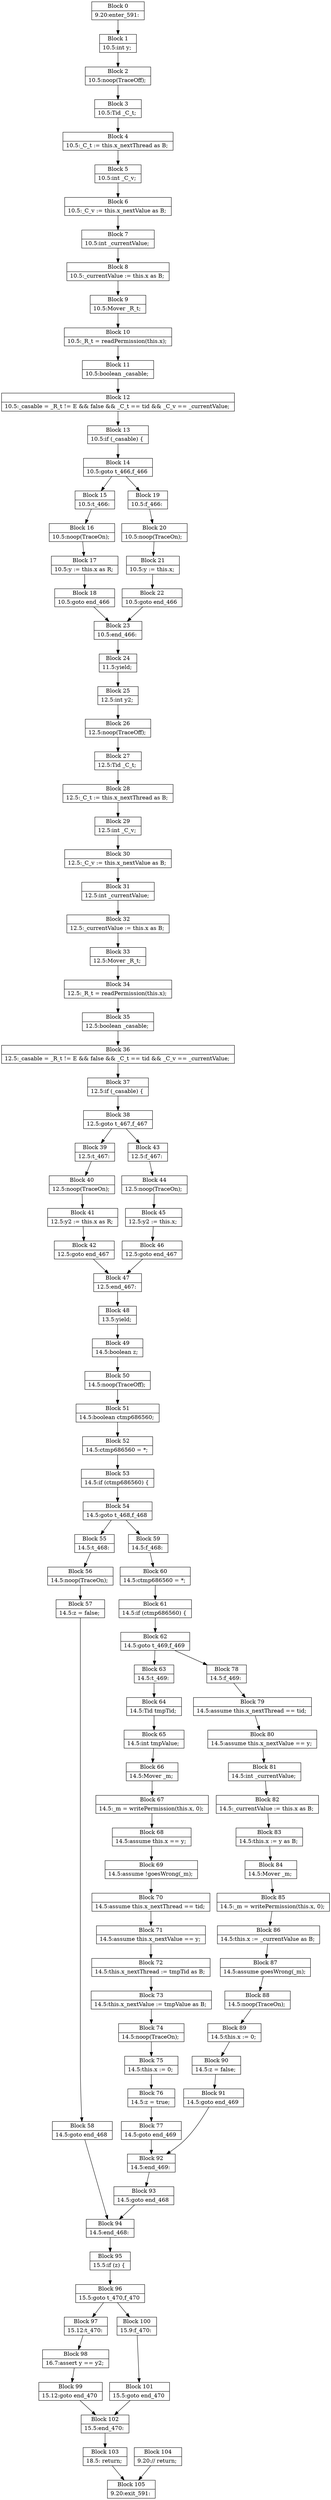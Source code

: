 digraph G {
   node [shape=record];
B0[label="{Block 0|9.20:enter_591: \n}"];
B1[label="{Block 1|10.5:int y; \n}"];
B2[label="{Block 2|10.5:noop(TraceOff); \n}"];
B3[label="{Block 3|10.5:Tid _C_t; \n}"];
B4[label="{Block 4|10.5:_C_t := this.x_nextThread  as B; \n}"];
B5[label="{Block 5|10.5:int _C_v; \n}"];
B6[label="{Block 6|10.5:_C_v := this.x_nextValue  as B; \n}"];
B7[label="{Block 7|10.5:int _currentValue; \n}"];
B8[label="{Block 8|10.5:_currentValue := this.x  as B; \n}"];
B9[label="{Block 9|10.5:Mover _R_t; \n}"];
B10[label="{Block 10|10.5:_R_t = readPermission(this.x); \n}"];
B11[label="{Block 11|10.5:boolean _casable; \n}"];
B12[label="{Block 12|10.5:_casable = _R_t != E && false && _C_t == tid && _C_v == _currentValue; \n}"];
B13[label="{Block 13|10.5:if (_casable) \{ \n}"];
B14[label="{Block 14|10.5:goto t_466,f_466 \n}"];
B15[label="{Block 15|10.5:t_466: \n}"];
B16[label="{Block 16|10.5:noop(TraceOn); \n}"];
B17[label="{Block 17|10.5:y := this.x  as R; \n}"];
B18[label="{Block 18|10.5:goto end_466 \n}"];
B19[label="{Block 19|10.5:f_466: \n}"];
B20[label="{Block 20|10.5:noop(TraceOn); \n}"];
B21[label="{Block 21|10.5:y := this.x; \n}"];
B22[label="{Block 22|10.5:goto end_466 \n}"];
B23[label="{Block 23|10.5:end_466: \n}"];
B24[label="{Block 24|11.5:yield; \n}"];
B25[label="{Block 25|12.5:int y2; \n}"];
B26[label="{Block 26|12.5:noop(TraceOff); \n}"];
B27[label="{Block 27|12.5:Tid _C_t; \n}"];
B28[label="{Block 28|12.5:_C_t := this.x_nextThread  as B; \n}"];
B29[label="{Block 29|12.5:int _C_v; \n}"];
B30[label="{Block 30|12.5:_C_v := this.x_nextValue  as B; \n}"];
B31[label="{Block 31|12.5:int _currentValue; \n}"];
B32[label="{Block 32|12.5:_currentValue := this.x  as B; \n}"];
B33[label="{Block 33|12.5:Mover _R_t; \n}"];
B34[label="{Block 34|12.5:_R_t = readPermission(this.x); \n}"];
B35[label="{Block 35|12.5:boolean _casable; \n}"];
B36[label="{Block 36|12.5:_casable = _R_t != E && false && _C_t == tid && _C_v == _currentValue; \n}"];
B37[label="{Block 37|12.5:if (_casable) \{ \n}"];
B38[label="{Block 38|12.5:goto t_467,f_467 \n}"];
B39[label="{Block 39|12.5:t_467: \n}"];
B40[label="{Block 40|12.5:noop(TraceOn); \n}"];
B41[label="{Block 41|12.5:y2 := this.x  as R; \n}"];
B42[label="{Block 42|12.5:goto end_467 \n}"];
B43[label="{Block 43|12.5:f_467: \n}"];
B44[label="{Block 44|12.5:noop(TraceOn); \n}"];
B45[label="{Block 45|12.5:y2 := this.x; \n}"];
B46[label="{Block 46|12.5:goto end_467 \n}"];
B47[label="{Block 47|12.5:end_467: \n}"];
B48[label="{Block 48|13.5:yield; \n}"];
B49[label="{Block 49|14.5:boolean z; \n}"];
B50[label="{Block 50|14.5:noop(TraceOff); \n}"];
B51[label="{Block 51|14.5:boolean ctmp686560; \n}"];
B52[label="{Block 52|14.5:ctmp686560 = *; \n}"];
B53[label="{Block 53|14.5:if (ctmp686560) \{ \n}"];
B54[label="{Block 54|14.5:goto t_468,f_468 \n}"];
B55[label="{Block 55|14.5:t_468: \n}"];
B56[label="{Block 56|14.5:noop(TraceOn); \n}"];
B57[label="{Block 57|14.5:z = false; \n}"];
B58[label="{Block 58|14.5:goto end_468 \n}"];
B59[label="{Block 59|14.5:f_468: \n}"];
B60[label="{Block 60|14.5:ctmp686560 = *; \n}"];
B61[label="{Block 61|14.5:if (ctmp686560) \{ \n}"];
B62[label="{Block 62|14.5:goto t_469,f_469 \n}"];
B63[label="{Block 63|14.5:t_469: \n}"];
B64[label="{Block 64|14.5:Tid tmpTid; \n}"];
B65[label="{Block 65|14.5:int tmpValue; \n}"];
B66[label="{Block 66|14.5:Mover _m; \n}"];
B67[label="{Block 67|14.5:_m = writePermission(this.x, 0); \n}"];
B68[label="{Block 68|14.5:assume this.x == y; \n}"];
B69[label="{Block 69|14.5:assume !goesWrong(_m); \n}"];
B70[label="{Block 70|14.5:assume this.x_nextThread == tid; \n}"];
B71[label="{Block 71|14.5:assume this.x_nextValue == y; \n}"];
B72[label="{Block 72|14.5:this.x_nextThread := tmpTid as B; \n}"];
B73[label="{Block 73|14.5:this.x_nextValue := tmpValue as B; \n}"];
B74[label="{Block 74|14.5:noop(TraceOn); \n}"];
B75[label="{Block 75|14.5:this.x := 0; \n}"];
B76[label="{Block 76|14.5:z = true; \n}"];
B77[label="{Block 77|14.5:goto end_469 \n}"];
B78[label="{Block 78|14.5:f_469: \n}"];
B79[label="{Block 79|14.5:assume this.x_nextThread == tid; \n}"];
B80[label="{Block 80|14.5:assume this.x_nextValue == y; \n}"];
B81[label="{Block 81|14.5:int _currentValue; \n}"];
B82[label="{Block 82|14.5:_currentValue := this.x  as B; \n}"];
B83[label="{Block 83|14.5:this.x := y as B; \n}"];
B84[label="{Block 84|14.5:Mover _m; \n}"];
B85[label="{Block 85|14.5:_m = writePermission(this.x, 0); \n}"];
B86[label="{Block 86|14.5:this.x := _currentValue as B; \n}"];
B87[label="{Block 87|14.5:assume goesWrong(_m); \n}"];
B88[label="{Block 88|14.5:noop(TraceOn); \n}"];
B89[label="{Block 89|14.5:this.x := 0; \n}"];
B90[label="{Block 90|14.5:z = false; \n}"];
B91[label="{Block 91|14.5:goto end_469 \n}"];
B92[label="{Block 92|14.5:end_469: \n}"];
B93[label="{Block 93|14.5:goto end_468 \n}"];
B94[label="{Block 94|14.5:end_468: \n}"];
B95[label="{Block 95|15.5:if (z) \{ \n}"];
B96[label="{Block 96|15.5:goto t_470,f_470 \n}"];
B97[label="{Block 97|15.12:t_470: \n}"];
B98[label="{Block 98|16.7:assert y == y2; \n}"];
B99[label="{Block 99|15.12:goto end_470 \n}"];
B100[label="{Block 100|15.9:f_470: \n}"];
B101[label="{Block 101|15.5:goto end_470 \n}"];
B102[label="{Block 102|15.5:end_470: \n}"];
B103[label="{Block 103|18.5: return; \n}"];
B104[label="{Block 104|9.20:// return; \n}"];
B105[label="{Block 105|9.20:exit_591: \n}"];
B0 -> B1;
B1 -> B2;
B2 -> B3;
B3 -> B4;
B4 -> B5;
B5 -> B6;
B6 -> B7;
B7 -> B8;
B8 -> B9;
B9 -> B10;
B10 -> B11;
B11 -> B12;
B12 -> B13;
B13 -> B14;
B14 -> B19;
B14 -> B15;
B15 -> B16;
B16 -> B17;
B17 -> B18;
B18 -> B23;
B19 -> B20;
B20 -> B21;
B21 -> B22;
B22 -> B23;
B23 -> B24;
B24 -> B25;
B25 -> B26;
B26 -> B27;
B27 -> B28;
B28 -> B29;
B29 -> B30;
B30 -> B31;
B31 -> B32;
B32 -> B33;
B33 -> B34;
B34 -> B35;
B35 -> B36;
B36 -> B37;
B37 -> B38;
B38 -> B39;
B38 -> B43;
B39 -> B40;
B40 -> B41;
B41 -> B42;
B42 -> B47;
B43 -> B44;
B44 -> B45;
B45 -> B46;
B46 -> B47;
B47 -> B48;
B48 -> B49;
B49 -> B50;
B50 -> B51;
B51 -> B52;
B52 -> B53;
B53 -> B54;
B54 -> B59;
B54 -> B55;
B55 -> B56;
B56 -> B57;
B57 -> B58;
B58 -> B94;
B59 -> B60;
B60 -> B61;
B61 -> B62;
B62 -> B78;
B62 -> B63;
B63 -> B64;
B64 -> B65;
B65 -> B66;
B66 -> B67;
B67 -> B68;
B68 -> B69;
B69 -> B70;
B70 -> B71;
B71 -> B72;
B72 -> B73;
B73 -> B74;
B74 -> B75;
B75 -> B76;
B76 -> B77;
B77 -> B92;
B78 -> B79;
B79 -> B80;
B80 -> B81;
B81 -> B82;
B82 -> B83;
B83 -> B84;
B84 -> B85;
B85 -> B86;
B86 -> B87;
B87 -> B88;
B88 -> B89;
B89 -> B90;
B90 -> B91;
B91 -> B92;
B92 -> B93;
B93 -> B94;
B94 -> B95;
B95 -> B96;
B96 -> B100;
B96 -> B97;
B97 -> B98;
B98 -> B99;
B99 -> B102;
B100 -> B101;
B101 -> B102;
B102 -> B103;
B103 -> B105;
B104 -> B105;
}
